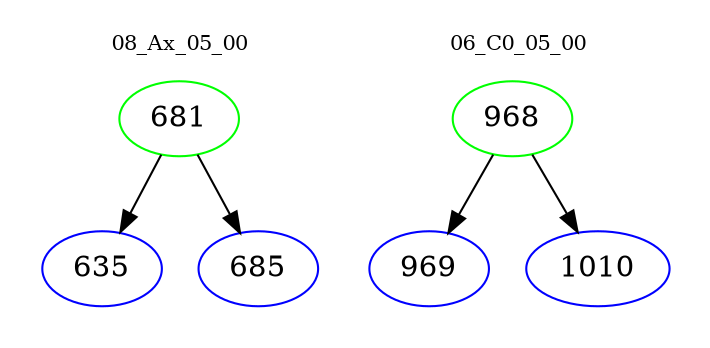 digraph{
subgraph cluster_0 {
color = white
label = "08_Ax_05_00";
fontsize=10;
T0_681 [label="681", color="green"]
T0_681 -> T0_635 [color="black"]
T0_635 [label="635", color="blue"]
T0_681 -> T0_685 [color="black"]
T0_685 [label="685", color="blue"]
}
subgraph cluster_1 {
color = white
label = "06_C0_05_00";
fontsize=10;
T1_968 [label="968", color="green"]
T1_968 -> T1_969 [color="black"]
T1_969 [label="969", color="blue"]
T1_968 -> T1_1010 [color="black"]
T1_1010 [label="1010", color="blue"]
}
}
